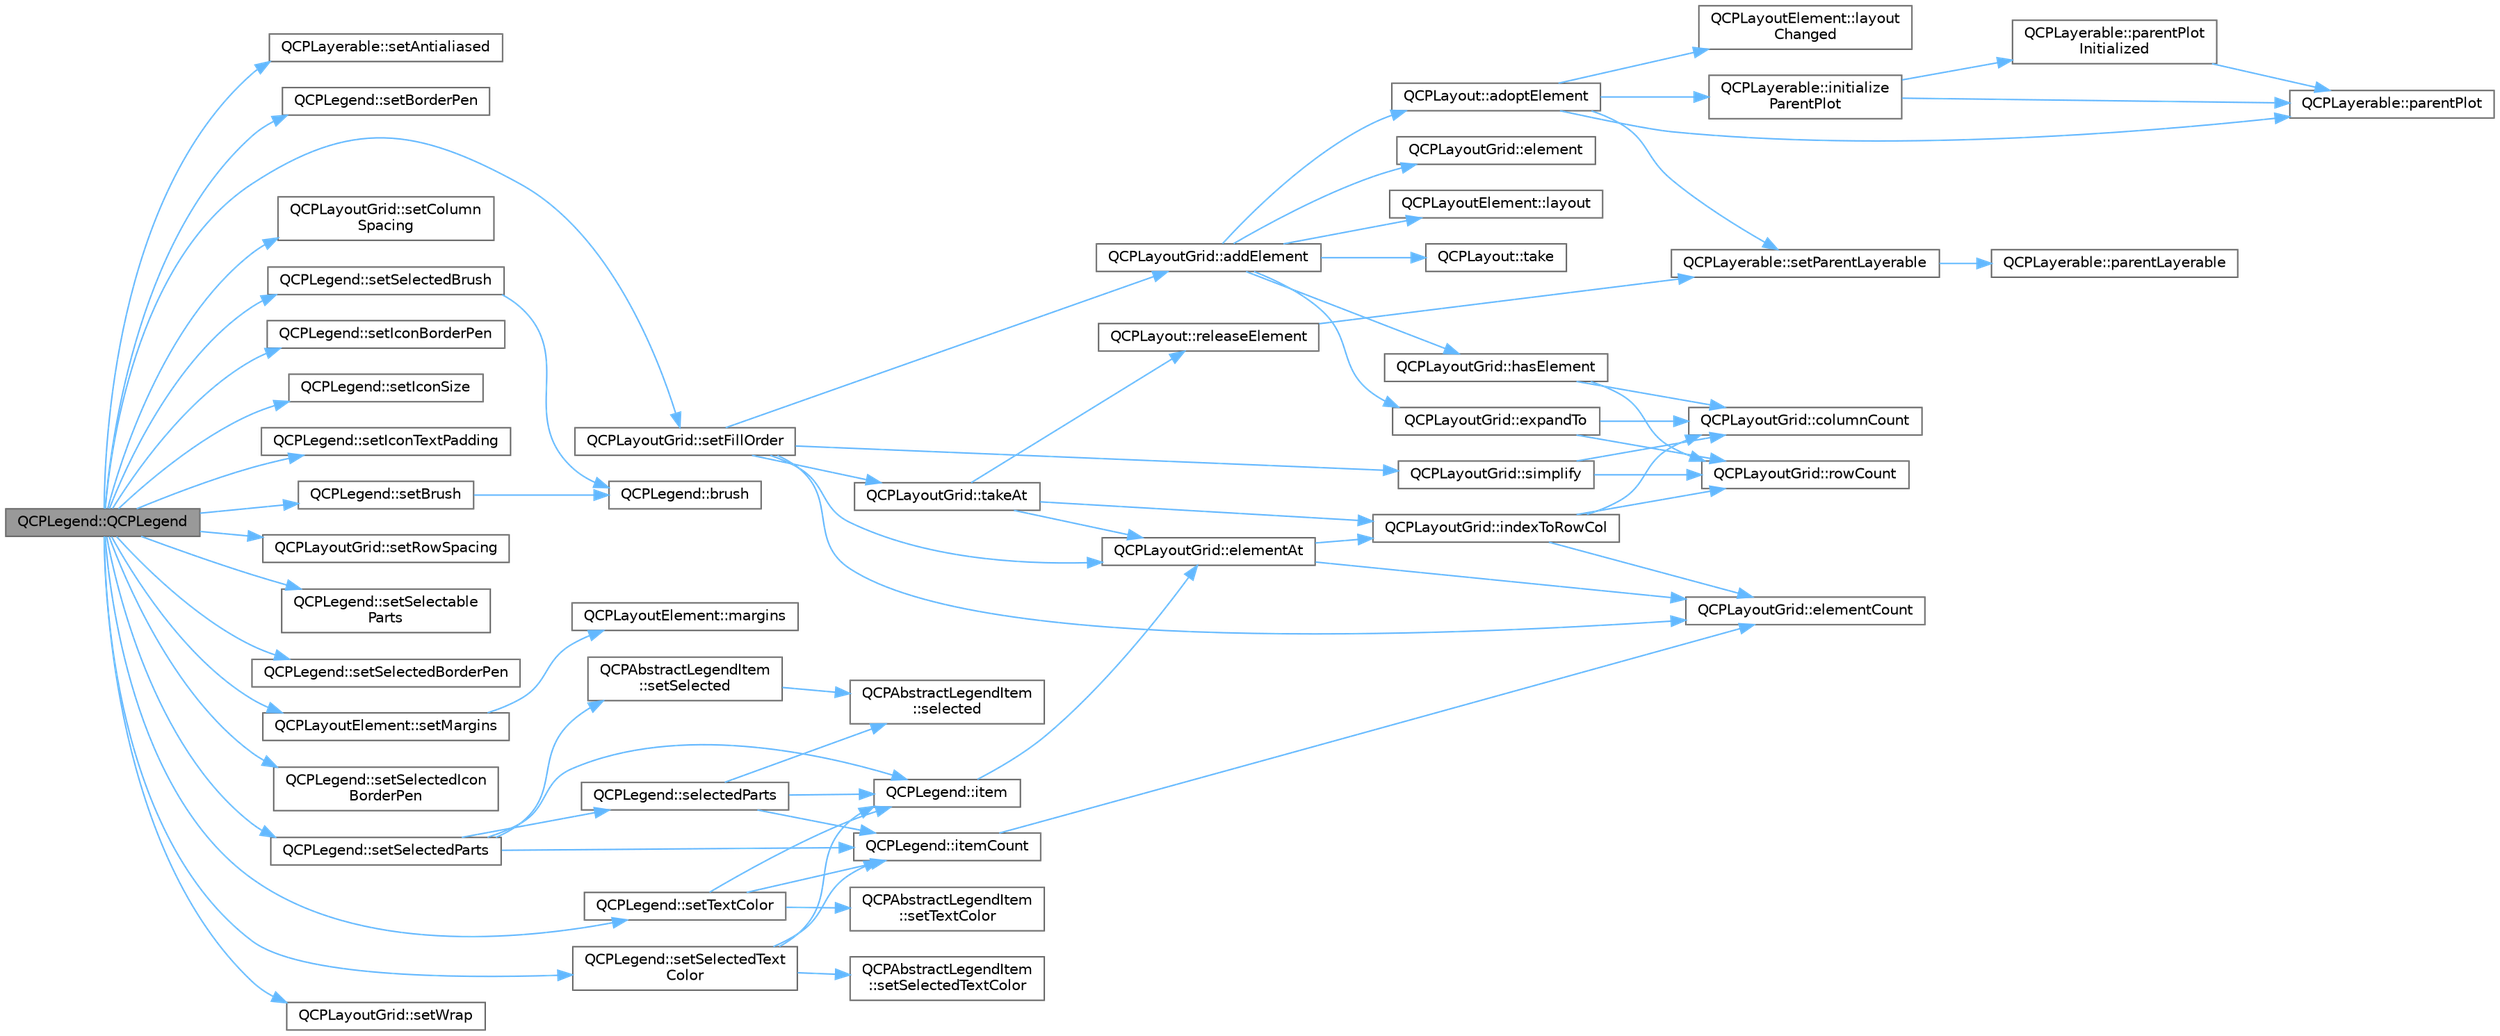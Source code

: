 digraph "QCPLegend::QCPLegend"
{
 // LATEX_PDF_SIZE
  bgcolor="transparent";
  edge [fontname=Helvetica,fontsize=10,labelfontname=Helvetica,labelfontsize=10];
  node [fontname=Helvetica,fontsize=10,shape=box,height=0.2,width=0.4];
  rankdir="LR";
  Node1 [label="QCPLegend::QCPLegend",height=0.2,width=0.4,color="gray40", fillcolor="grey60", style="filled", fontcolor="black",tooltip=" "];
  Node1 -> Node2 [color="steelblue1",style="solid"];
  Node2 [label="QCPLayerable::setAntialiased",height=0.2,width=0.4,color="grey40", fillcolor="white", style="filled",URL="$class_q_c_p_layerable.html#a4fd43e89be4a553ead41652565ff0581",tooltip=" "];
  Node1 -> Node3 [color="steelblue1",style="solid"];
  Node3 [label="QCPLegend::setBorderPen",height=0.2,width=0.4,color="grey40", fillcolor="white", style="filled",URL="$class_q_c_p_legend.html#a866a9e3f5267de7430a6c7f26a61db9f",tooltip=" "];
  Node1 -> Node4 [color="steelblue1",style="solid"];
  Node4 [label="QCPLegend::setBrush",height=0.2,width=0.4,color="grey40", fillcolor="white", style="filled",URL="$class_q_c_p_legend.html#a497bbcd38baa3598c08e2b3f48103f23",tooltip=" "];
  Node4 -> Node5 [color="steelblue1",style="solid"];
  Node5 [label="QCPLegend::brush",height=0.2,width=0.4,color="grey40", fillcolor="white", style="filled",URL="$class_q_c_p_legend.html#aaddafd5cbe9175512311350bb3b563e6",tooltip=" "];
  Node1 -> Node6 [color="steelblue1",style="solid"];
  Node6 [label="QCPLayoutGrid::setColumn\lSpacing",height=0.2,width=0.4,color="grey40", fillcolor="white", style="filled",URL="$class_q_c_p_layout_grid.html#a3a49272aba32bb0fddc3bb2a45a3dba0",tooltip=" "];
  Node1 -> Node7 [color="steelblue1",style="solid"];
  Node7 [label="QCPLayoutGrid::setFillOrder",height=0.2,width=0.4,color="grey40", fillcolor="white", style="filled",URL="$class_q_c_p_layout_grid.html#affc2f3cfd22f28698c5b29b960d2a391",tooltip=" "];
  Node7 -> Node8 [color="steelblue1",style="solid"];
  Node8 [label="QCPLayoutGrid::addElement",height=0.2,width=0.4,color="grey40", fillcolor="white", style="filled",URL="$class_q_c_p_layout_grid.html#adff1a2ca691ed83d2d24a4cd1fe17012",tooltip=" "];
  Node8 -> Node9 [color="steelblue1",style="solid"];
  Node9 [label="QCPLayout::adoptElement",height=0.2,width=0.4,color="grey40", fillcolor="white", style="filled",URL="$class_q_c_p_layout.html#af6dbbc24156a808da29cd1ec031729a3",tooltip=" "];
  Node9 -> Node10 [color="steelblue1",style="solid"];
  Node10 [label="QCPLayerable::initialize\lParentPlot",height=0.2,width=0.4,color="grey40", fillcolor="white", style="filled",URL="$class_q_c_p_layerable.html#a8cbe5a0c9a5674249982f5ca5f8e02bc",tooltip=" "];
  Node10 -> Node11 [color="steelblue1",style="solid"];
  Node11 [label="QCPLayerable::parentPlot",height=0.2,width=0.4,color="grey40", fillcolor="white", style="filled",URL="$class_q_c_p_layerable.html#a36ed5b292b90934b524a4e5866a3526c",tooltip=" "];
  Node10 -> Node12 [color="steelblue1",style="solid"];
  Node12 [label="QCPLayerable::parentPlot\lInitialized",height=0.2,width=0.4,color="grey40", fillcolor="white", style="filled",URL="$class_q_c_p_layerable.html#ab20b7dbd8e0249ed61adb9622c427382",tooltip=" "];
  Node12 -> Node11 [color="steelblue1",style="solid"];
  Node9 -> Node13 [color="steelblue1",style="solid"];
  Node13 [label="QCPLayoutElement::layout\lChanged",height=0.2,width=0.4,color="grey40", fillcolor="white", style="filled",URL="$class_q_c_p_layout_element.html#a765f041a73af0c2de41b41a5a03e31a4",tooltip=" "];
  Node9 -> Node11 [color="steelblue1",style="solid"];
  Node9 -> Node14 [color="steelblue1",style="solid"];
  Node14 [label="QCPLayerable::setParentLayerable",height=0.2,width=0.4,color="grey40", fillcolor="white", style="filled",URL="$class_q_c_p_layerable.html#aa23c893671f1f6744ac235cf2204cf3a",tooltip=" "];
  Node14 -> Node15 [color="steelblue1",style="solid"];
  Node15 [label="QCPLayerable::parentLayerable",height=0.2,width=0.4,color="grey40", fillcolor="white", style="filled",URL="$class_q_c_p_layerable.html#aa78b7e644d2c519e1a9a6f2ac5fcd858",tooltip=" "];
  Node8 -> Node16 [color="steelblue1",style="solid"];
  Node16 [label="QCPLayoutGrid::element",height=0.2,width=0.4,color="grey40", fillcolor="white", style="filled",URL="$class_q_c_p_layout_grid.html#a602b426609b4411cf6a93c3ddf3a381a",tooltip=" "];
  Node8 -> Node17 [color="steelblue1",style="solid"];
  Node17 [label="QCPLayoutGrid::expandTo",height=0.2,width=0.4,color="grey40", fillcolor="white", style="filled",URL="$class_q_c_p_layout_grid.html#a886c0dcbabd51a45da399e044552b685",tooltip=" "];
  Node17 -> Node18 [color="steelblue1",style="solid"];
  Node18 [label="QCPLayoutGrid::columnCount",height=0.2,width=0.4,color="grey40", fillcolor="white", style="filled",URL="$class_q_c_p_layout_grid.html#a1a2962cbf45011405b64b913afa8e7a2",tooltip=" "];
  Node17 -> Node19 [color="steelblue1",style="solid"];
  Node19 [label="QCPLayoutGrid::rowCount",height=0.2,width=0.4,color="grey40", fillcolor="white", style="filled",URL="$class_q_c_p_layout_grid.html#a19c66fd76cbce58a8e94f33797e0c0aa",tooltip=" "];
  Node8 -> Node20 [color="steelblue1",style="solid"];
  Node20 [label="QCPLayoutGrid::hasElement",height=0.2,width=0.4,color="grey40", fillcolor="white", style="filled",URL="$class_q_c_p_layout_grid.html#ab0cf4f7edc9414a3bfaddac0f46dc0a0",tooltip=" "];
  Node20 -> Node18 [color="steelblue1",style="solid"];
  Node20 -> Node19 [color="steelblue1",style="solid"];
  Node8 -> Node21 [color="steelblue1",style="solid"];
  Node21 [label="QCPLayoutElement::layout",height=0.2,width=0.4,color="grey40", fillcolor="white", style="filled",URL="$class_q_c_p_layout_element.html#a4efdcbde9d28f410e5ef166c9d691deb",tooltip=" "];
  Node8 -> Node22 [color="steelblue1",style="solid"];
  Node22 [label="QCPLayout::take",height=0.2,width=0.4,color="grey40", fillcolor="white", style="filled",URL="$class_q_c_p_layout.html#ada26cd17e56472b0b4d7fbbc96873e4c",tooltip=" "];
  Node7 -> Node23 [color="steelblue1",style="solid"];
  Node23 [label="QCPLayoutGrid::elementAt",height=0.2,width=0.4,color="grey40", fillcolor="white", style="filled",URL="$class_q_c_p_layout_grid.html#a4288f174082555f6bd92021bdedb75dc",tooltip=" "];
  Node23 -> Node24 [color="steelblue1",style="solid"];
  Node24 [label="QCPLayoutGrid::elementCount",height=0.2,width=0.4,color="grey40", fillcolor="white", style="filled",URL="$class_q_c_p_layout_grid.html#a9a8942aface780a02445ebcf14c48513",tooltip=" "];
  Node23 -> Node25 [color="steelblue1",style="solid"];
  Node25 [label="QCPLayoutGrid::indexToRowCol",height=0.2,width=0.4,color="grey40", fillcolor="white", style="filled",URL="$class_q_c_p_layout_grid.html#a577223db920e2acb34bc1091080c76d1",tooltip=" "];
  Node25 -> Node18 [color="steelblue1",style="solid"];
  Node25 -> Node24 [color="steelblue1",style="solid"];
  Node25 -> Node19 [color="steelblue1",style="solid"];
  Node7 -> Node24 [color="steelblue1",style="solid"];
  Node7 -> Node26 [color="steelblue1",style="solid"];
  Node26 [label="QCPLayoutGrid::simplify",height=0.2,width=0.4,color="grey40", fillcolor="white", style="filled",URL="$class_q_c_p_layout_grid.html#a38621ca7aa633b6a9a88617df7f08672",tooltip=" "];
  Node26 -> Node18 [color="steelblue1",style="solid"];
  Node26 -> Node19 [color="steelblue1",style="solid"];
  Node7 -> Node27 [color="steelblue1",style="solid"];
  Node27 [label="QCPLayoutGrid::takeAt",height=0.2,width=0.4,color="grey40", fillcolor="white", style="filled",URL="$class_q_c_p_layout_grid.html#a17dd220234d1bbf8835abcc666384d45",tooltip=" "];
  Node27 -> Node23 [color="steelblue1",style="solid"];
  Node27 -> Node25 [color="steelblue1",style="solid"];
  Node27 -> Node28 [color="steelblue1",style="solid"];
  Node28 [label="QCPLayout::releaseElement",height=0.2,width=0.4,color="grey40", fillcolor="white", style="filled",URL="$class_q_c_p_layout.html#a4afbb4bef0071f72f91afdac4433a18e",tooltip=" "];
  Node28 -> Node14 [color="steelblue1",style="solid"];
  Node1 -> Node29 [color="steelblue1",style="solid"];
  Node29 [label="QCPLegend::setIconBorderPen",height=0.2,width=0.4,color="grey40", fillcolor="white", style="filled",URL="$class_q_c_p_legend.html#a2f2c93d18a651f4ff294bb3f026f49b8",tooltip=" "];
  Node1 -> Node30 [color="steelblue1",style="solid"];
  Node30 [label="QCPLegend::setIconSize",height=0.2,width=0.4,color="grey40", fillcolor="white", style="filled",URL="$class_q_c_p_legend.html#a8b0740cce488bf7010da6beda6898984",tooltip=" "];
  Node1 -> Node31 [color="steelblue1",style="solid"];
  Node31 [label="QCPLegend::setIconTextPadding",height=0.2,width=0.4,color="grey40", fillcolor="white", style="filled",URL="$class_q_c_p_legend.html#a62973bd69d5155e8ea3141366e8968f6",tooltip=" "];
  Node1 -> Node32 [color="steelblue1",style="solid"];
  Node32 [label="QCPLayoutElement::setMargins",height=0.2,width=0.4,color="grey40", fillcolor="white", style="filled",URL="$class_q_c_p_layout_element.html#a8f450b1f3f992ad576fce2c63d8b79cf",tooltip=" "];
  Node32 -> Node33 [color="steelblue1",style="solid"];
  Node33 [label="QCPLayoutElement::margins",height=0.2,width=0.4,color="grey40", fillcolor="white", style="filled",URL="$class_q_c_p_layout_element.html#af4ac9450aa2d60863bf3a8ea0c940c9d",tooltip=" "];
  Node1 -> Node34 [color="steelblue1",style="solid"];
  Node34 [label="QCPLayoutGrid::setRowSpacing",height=0.2,width=0.4,color="grey40", fillcolor="white", style="filled",URL="$class_q_c_p_layout_grid.html#aaef2cd2d456197ee06a208793678e436",tooltip=" "];
  Node1 -> Node35 [color="steelblue1",style="solid"];
  Node35 [label="QCPLegend::setSelectable\lParts",height=0.2,width=0.4,color="grey40", fillcolor="white", style="filled",URL="$class_q_c_p_legend.html#a9ce60aa8bbd89f62ae4fa83ac6c60110",tooltip=" "];
  Node1 -> Node36 [color="steelblue1",style="solid"];
  Node36 [label="QCPLegend::setSelectedBorderPen",height=0.2,width=0.4,color="grey40", fillcolor="white", style="filled",URL="$class_q_c_p_legend.html#a2c35d262953a25d96b6112653fbefc88",tooltip=" "];
  Node1 -> Node37 [color="steelblue1",style="solid"];
  Node37 [label="QCPLegend::setSelectedBrush",height=0.2,width=0.4,color="grey40", fillcolor="white", style="filled",URL="$class_q_c_p_legend.html#a875227f3219c9799464631dec5e8f1bd",tooltip=" "];
  Node37 -> Node5 [color="steelblue1",style="solid"];
  Node1 -> Node38 [color="steelblue1",style="solid"];
  Node38 [label="QCPLegend::setSelectedIcon\lBorderPen",height=0.2,width=0.4,color="grey40", fillcolor="white", style="filled",URL="$class_q_c_p_legend.html#ade93aabe9bcccaf9cf46cec22c658027",tooltip=" "];
  Node1 -> Node39 [color="steelblue1",style="solid"];
  Node39 [label="QCPLegend::setSelectedParts",height=0.2,width=0.4,color="grey40", fillcolor="white", style="filled",URL="$class_q_c_p_legend.html#a2aee309bb5c2a794b1987f3fc97f8ad8",tooltip=" "];
  Node39 -> Node40 [color="steelblue1",style="solid"];
  Node40 [label="QCPLegend::item",height=0.2,width=0.4,color="grey40", fillcolor="white", style="filled",URL="$class_q_c_p_legend.html#acfe9694c45104a3359d3806ed366fcf7",tooltip=" "];
  Node40 -> Node23 [color="steelblue1",style="solid"];
  Node39 -> Node41 [color="steelblue1",style="solid"];
  Node41 [label="QCPLegend::itemCount",height=0.2,width=0.4,color="grey40", fillcolor="white", style="filled",URL="$class_q_c_p_legend.html#a57ab86ab8b2a3762d4c1455eb5452c88",tooltip=" "];
  Node41 -> Node24 [color="steelblue1",style="solid"];
  Node39 -> Node42 [color="steelblue1",style="solid"];
  Node42 [label="QCPLegend::selectedParts",height=0.2,width=0.4,color="grey40", fillcolor="white", style="filled",URL="$class_q_c_p_legend.html#a3efbf879f6936ec337690985e567dc6f",tooltip=" "];
  Node42 -> Node40 [color="steelblue1",style="solid"];
  Node42 -> Node41 [color="steelblue1",style="solid"];
  Node42 -> Node43 [color="steelblue1",style="solid"];
  Node43 [label="QCPAbstractLegendItem\l::selected",height=0.2,width=0.4,color="grey40", fillcolor="white", style="filled",URL="$class_q_c_p_abstract_legend_item.html#adf427dbb05d5f1a8e84c6abcb05becdf",tooltip=" "];
  Node39 -> Node44 [color="steelblue1",style="solid"];
  Node44 [label="QCPAbstractLegendItem\l::setSelected",height=0.2,width=0.4,color="grey40", fillcolor="white", style="filled",URL="$class_q_c_p_abstract_legend_item.html#a6eed93b0ab99cb3eabb043fb08179c2b",tooltip=" "];
  Node44 -> Node43 [color="steelblue1",style="solid"];
  Node1 -> Node45 [color="steelblue1",style="solid"];
  Node45 [label="QCPLegend::setSelectedText\lColor",height=0.2,width=0.4,color="grey40", fillcolor="white", style="filled",URL="$class_q_c_p_legend.html#a7674dfc7a1f30e1abd1018c0ed45e0bc",tooltip=" "];
  Node45 -> Node40 [color="steelblue1",style="solid"];
  Node45 -> Node41 [color="steelblue1",style="solid"];
  Node45 -> Node46 [color="steelblue1",style="solid"];
  Node46 [label="QCPAbstractLegendItem\l::setSelectedTextColor",height=0.2,width=0.4,color="grey40", fillcolor="white", style="filled",URL="$class_q_c_p_abstract_legend_item.html#a4d01d008ee1a5bfe9905b0397a421936",tooltip=" "];
  Node1 -> Node47 [color="steelblue1",style="solid"];
  Node47 [label="QCPLegend::setTextColor",height=0.2,width=0.4,color="grey40", fillcolor="white", style="filled",URL="$class_q_c_p_legend.html#ae1eb239ff4a4632fe1b6c3e668d845c6",tooltip=" "];
  Node47 -> Node40 [color="steelblue1",style="solid"];
  Node47 -> Node41 [color="steelblue1",style="solid"];
  Node47 -> Node48 [color="steelblue1",style="solid"];
  Node48 [label="QCPAbstractLegendItem\l::setTextColor",height=0.2,width=0.4,color="grey40", fillcolor="white", style="filled",URL="$class_q_c_p_abstract_legend_item.html#a6ebace6aaffaedcdab2d74e88acc2d1e",tooltip=" "];
  Node1 -> Node49 [color="steelblue1",style="solid"];
  Node49 [label="QCPLayoutGrid::setWrap",height=0.2,width=0.4,color="grey40", fillcolor="white", style="filled",URL="$class_q_c_p_layout_grid.html#ab36af18d77e4428386d02970382ee598",tooltip=" "];
}
